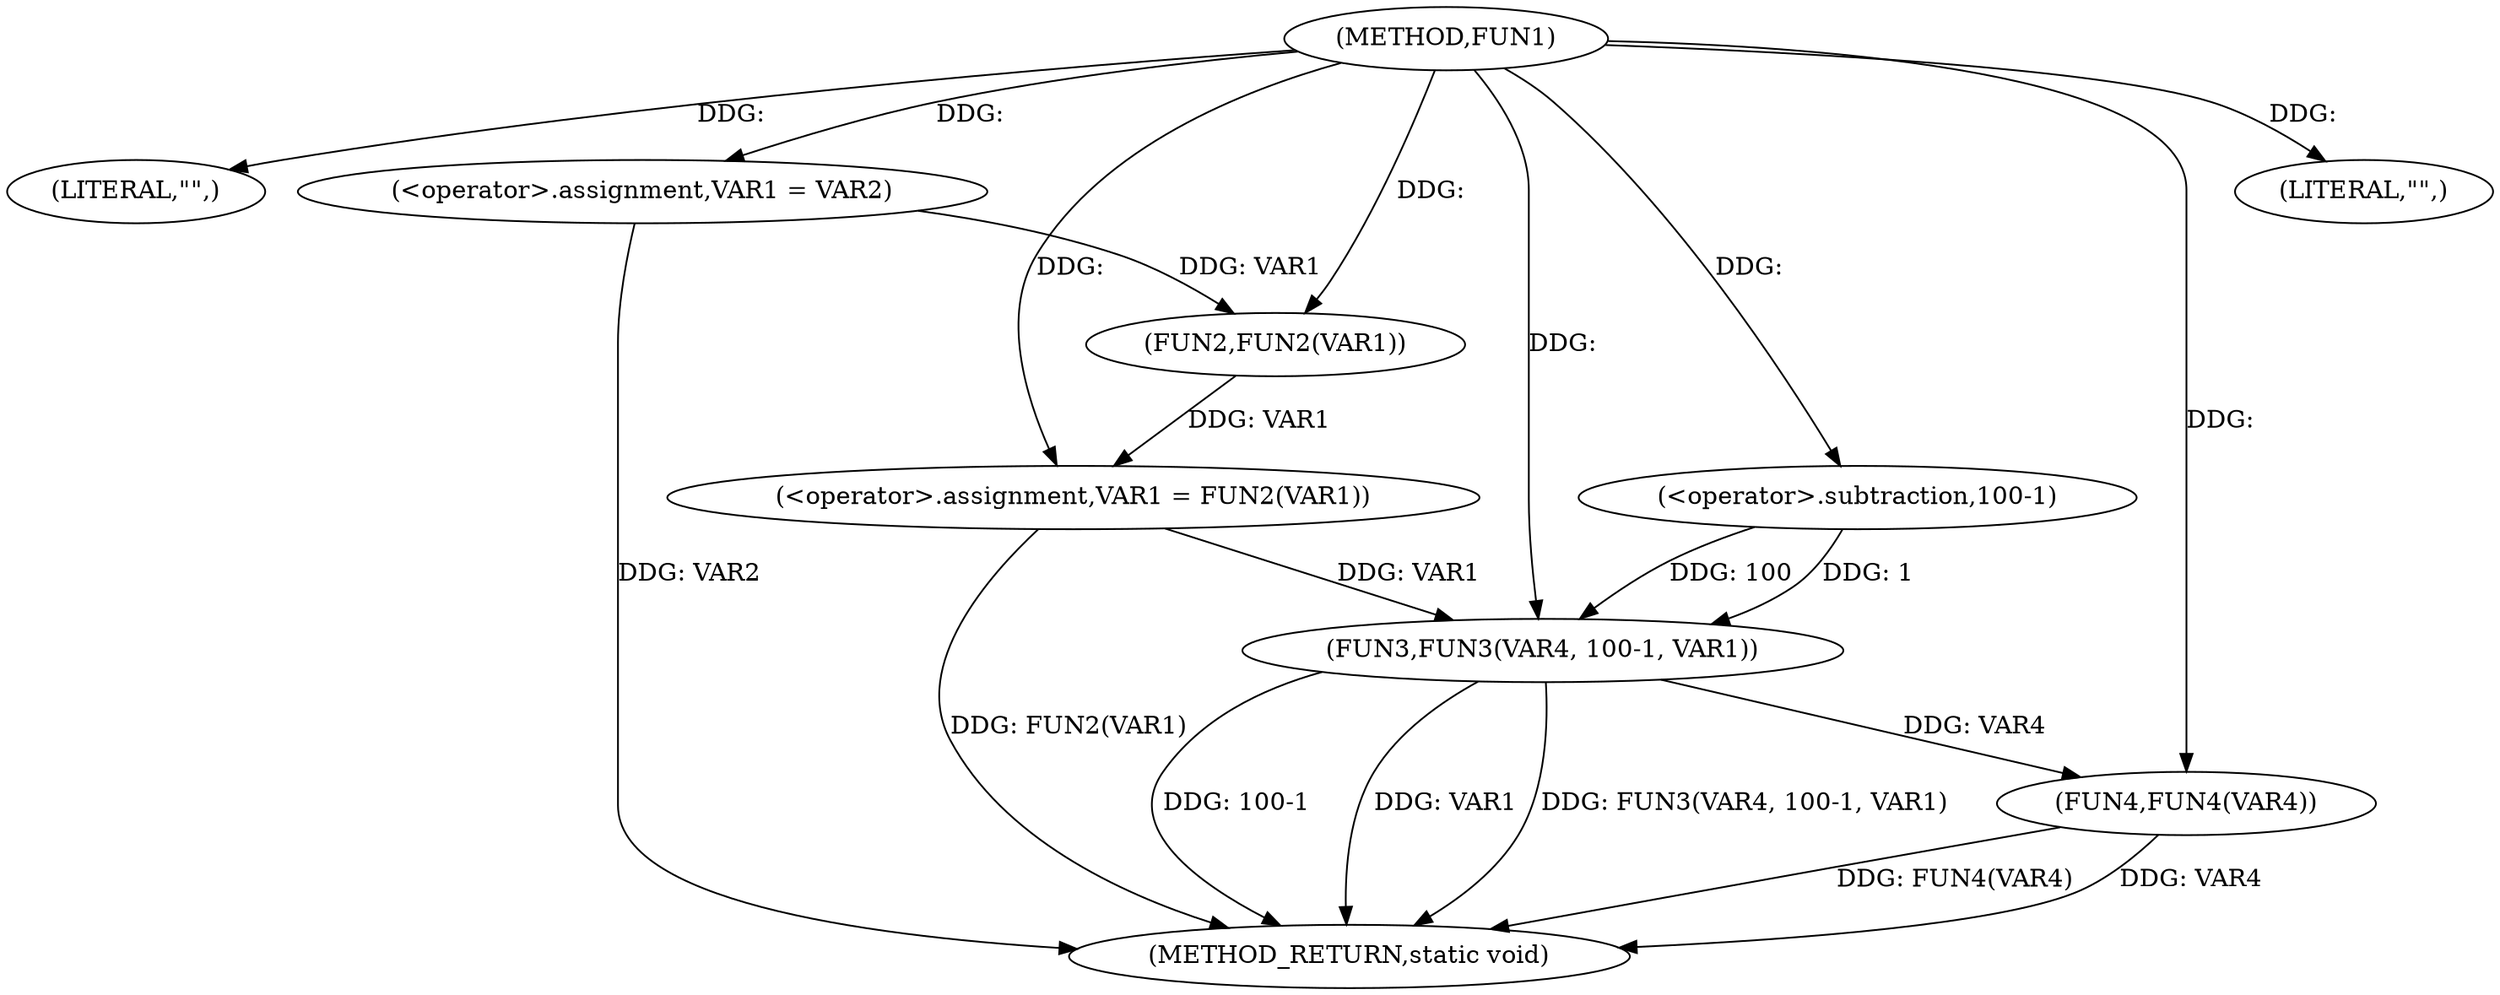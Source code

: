 digraph FUN1 {  
"1000100" [label = "(METHOD,FUN1)" ]
"1000121" [label = "(METHOD_RETURN,static void)" ]
"1000103" [label = "(LITERAL,\"\",)" ]
"1000104" [label = "(<operator>.assignment,VAR1 = VAR2)" ]
"1000107" [label = "(<operator>.assignment,VAR1 = FUN2(VAR1))" ]
"1000109" [label = "(FUN2,FUN2(VAR1))" ]
"1000112" [label = "(LITERAL,\"\",)" ]
"1000113" [label = "(FUN3,FUN3(VAR4, 100-1, VAR1))" ]
"1000115" [label = "(<operator>.subtraction,100-1)" ]
"1000119" [label = "(FUN4,FUN4(VAR4))" ]
  "1000113" -> "1000121"  [ label = "DDG: 100-1"] 
  "1000113" -> "1000121"  [ label = "DDG: VAR1"] 
  "1000119" -> "1000121"  [ label = "DDG: FUN4(VAR4)"] 
  "1000113" -> "1000121"  [ label = "DDG: FUN3(VAR4, 100-1, VAR1)"] 
  "1000119" -> "1000121"  [ label = "DDG: VAR4"] 
  "1000104" -> "1000121"  [ label = "DDG: VAR2"] 
  "1000107" -> "1000121"  [ label = "DDG: FUN2(VAR1)"] 
  "1000100" -> "1000103"  [ label = "DDG: "] 
  "1000100" -> "1000104"  [ label = "DDG: "] 
  "1000109" -> "1000107"  [ label = "DDG: VAR1"] 
  "1000100" -> "1000107"  [ label = "DDG: "] 
  "1000104" -> "1000109"  [ label = "DDG: VAR1"] 
  "1000100" -> "1000109"  [ label = "DDG: "] 
  "1000100" -> "1000112"  [ label = "DDG: "] 
  "1000100" -> "1000113"  [ label = "DDG: "] 
  "1000115" -> "1000113"  [ label = "DDG: 100"] 
  "1000115" -> "1000113"  [ label = "DDG: 1"] 
  "1000100" -> "1000115"  [ label = "DDG: "] 
  "1000107" -> "1000113"  [ label = "DDG: VAR1"] 
  "1000113" -> "1000119"  [ label = "DDG: VAR4"] 
  "1000100" -> "1000119"  [ label = "DDG: "] 
}
